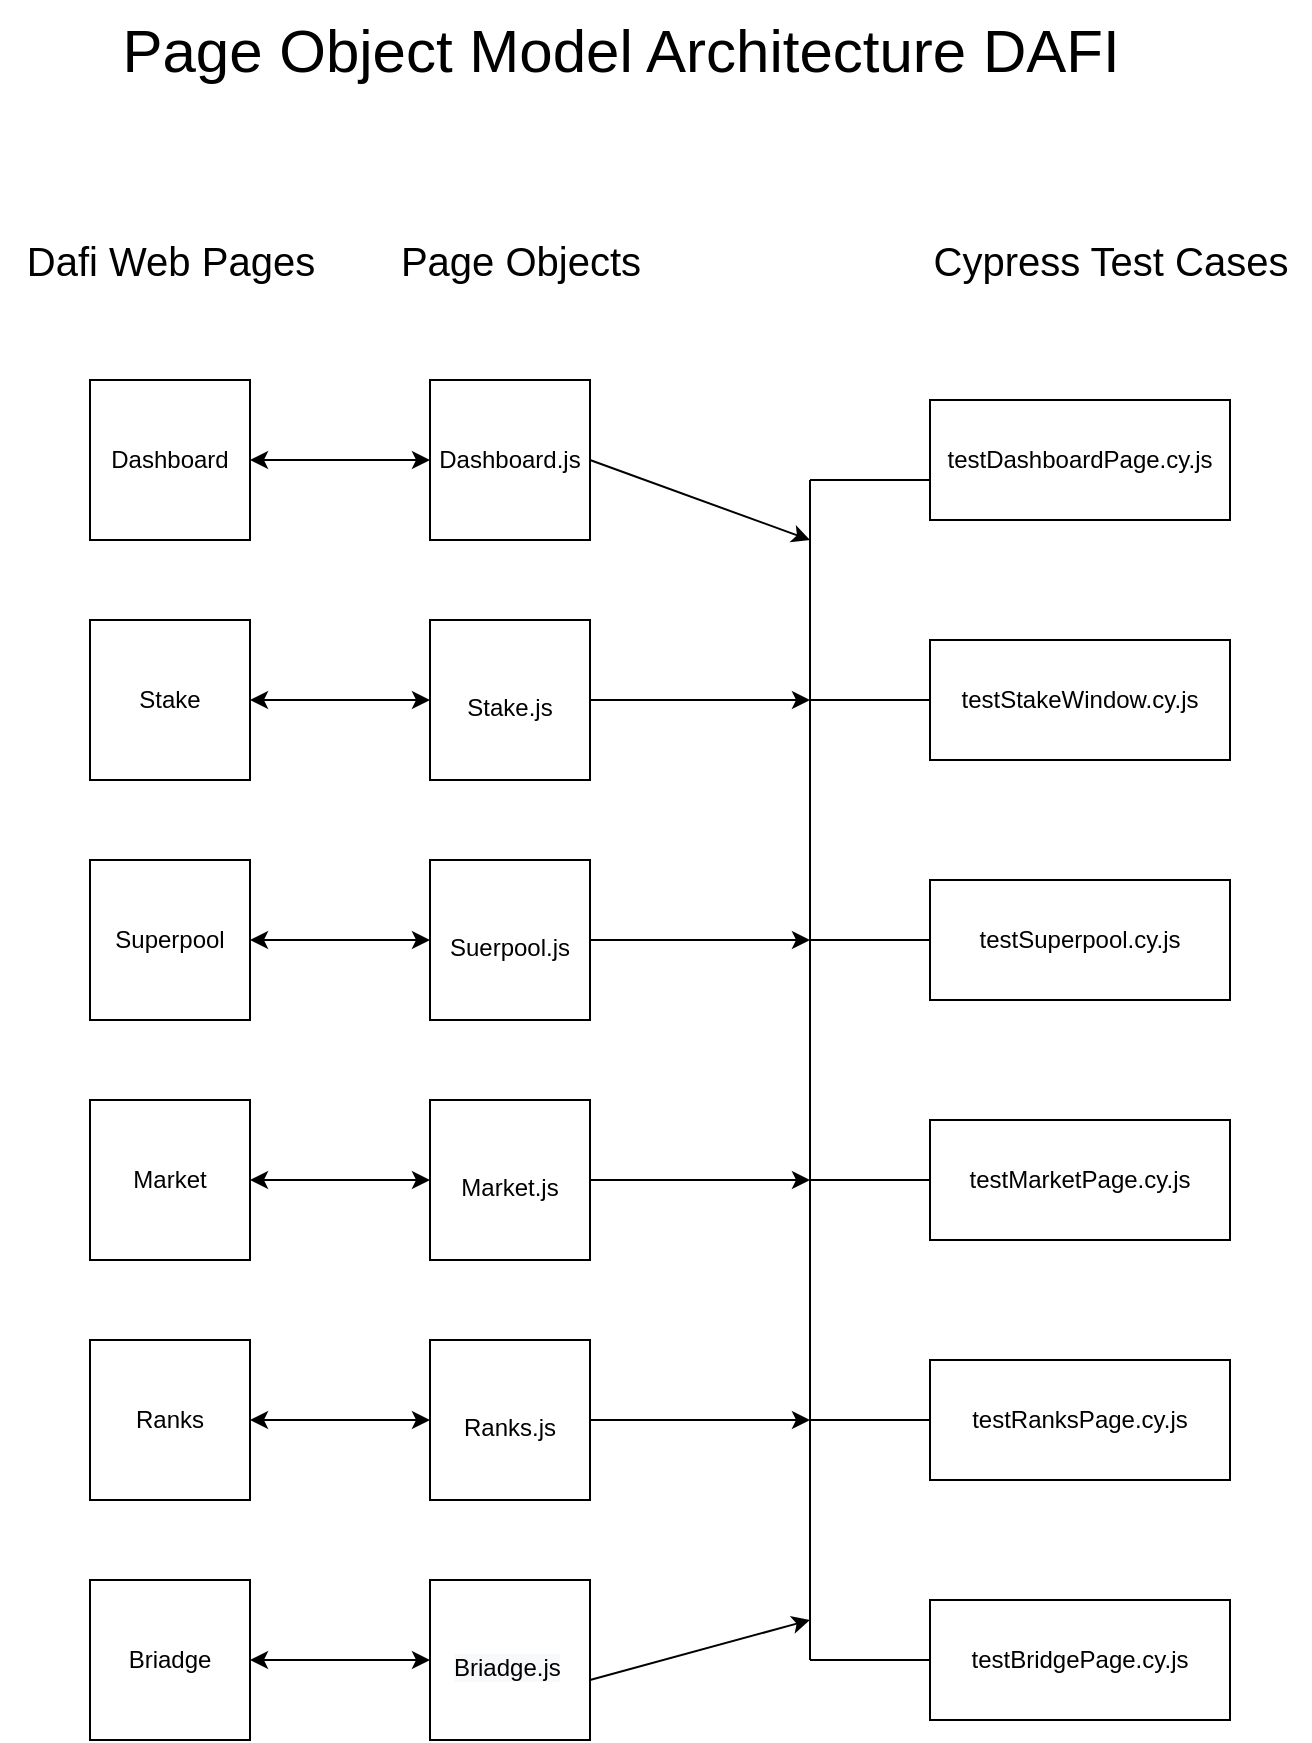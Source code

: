 <mxfile version="20.2.6" type="device"><diagram id="r8-OMim3314Fn-XKIsGh" name="Page-1"><mxGraphModel dx="1303" dy="780" grid="1" gridSize="10" guides="1" tooltips="1" connect="1" arrows="1" fold="1" page="1" pageScale="1" pageWidth="850" pageHeight="1100" math="0" shadow="0"><root><mxCell id="0"/><mxCell id="1" parent="0"/><mxCell id="py0IjNT9vsPwqggBbTwo-1" value="Dashboard" style="whiteSpace=wrap;html=1;aspect=fixed;" vertex="1" parent="1"><mxGeometry x="160" y="230" width="80" height="80" as="geometry"/></mxCell><mxCell id="py0IjNT9vsPwqggBbTwo-2" value="Stake" style="whiteSpace=wrap;html=1;aspect=fixed;" vertex="1" parent="1"><mxGeometry x="160" y="350" width="80" height="80" as="geometry"/></mxCell><mxCell id="py0IjNT9vsPwqggBbTwo-3" value="Superpool" style="whiteSpace=wrap;html=1;aspect=fixed;" vertex="1" parent="1"><mxGeometry x="160" y="470" width="80" height="80" as="geometry"/></mxCell><mxCell id="py0IjNT9vsPwqggBbTwo-4" value="Market" style="whiteSpace=wrap;html=1;aspect=fixed;" vertex="1" parent="1"><mxGeometry x="160" y="590" width="80" height="80" as="geometry"/></mxCell><mxCell id="py0IjNT9vsPwqggBbTwo-5" value="Ranks" style="whiteSpace=wrap;html=1;aspect=fixed;" vertex="1" parent="1"><mxGeometry x="160" y="710" width="80" height="80" as="geometry"/></mxCell><mxCell id="py0IjNT9vsPwqggBbTwo-6" value="Briadge" style="whiteSpace=wrap;html=1;aspect=fixed;" vertex="1" parent="1"><mxGeometry x="160" y="830" width="80" height="80" as="geometry"/></mxCell><mxCell id="py0IjNT9vsPwqggBbTwo-7" value="&lt;font style=&quot;font-size: 20px;&quot;&gt;Dafi Web Pages&lt;/font&gt;" style="text;html=1;align=center;verticalAlign=middle;resizable=0;points=[];autosize=1;strokeColor=none;fillColor=none;" vertex="1" parent="1"><mxGeometry x="115" y="150" width="170" height="40" as="geometry"/></mxCell><mxCell id="py0IjNT9vsPwqggBbTwo-8" value="Dashboard.js" style="whiteSpace=wrap;html=1;aspect=fixed;" vertex="1" parent="1"><mxGeometry x="330" y="230" width="80" height="80" as="geometry"/></mxCell><mxCell id="py0IjNT9vsPwqggBbTwo-9" value="&lt;font style=&quot;font-size: 12px;&quot;&gt;Stake.js&lt;/font&gt;" style="whiteSpace=wrap;html=1;aspect=fixed;fontSize=20;" vertex="1" parent="1"><mxGeometry x="330" y="350" width="80" height="80" as="geometry"/></mxCell><mxCell id="py0IjNT9vsPwqggBbTwo-10" value="&lt;font style=&quot;font-size: 12px;&quot;&gt;Suerpool.js&lt;/font&gt;" style="whiteSpace=wrap;html=1;aspect=fixed;fontSize=20;" vertex="1" parent="1"><mxGeometry x="330" y="470" width="80" height="80" as="geometry"/></mxCell><mxCell id="py0IjNT9vsPwqggBbTwo-11" value="&lt;font style=&quot;font-size: 12px;&quot;&gt;Market.js&lt;/font&gt;" style="whiteSpace=wrap;html=1;aspect=fixed;fontSize=20;" vertex="1" parent="1"><mxGeometry x="330" y="590" width="80" height="80" as="geometry"/></mxCell><mxCell id="py0IjNT9vsPwqggBbTwo-12" value="&lt;font style=&quot;font-size: 12px;&quot;&gt;Ranks.js&lt;/font&gt;" style="whiteSpace=wrap;html=1;aspect=fixed;fontSize=20;" vertex="1" parent="1"><mxGeometry x="330" y="710" width="80" height="80" as="geometry"/></mxCell><mxCell id="py0IjNT9vsPwqggBbTwo-13" value="" style="whiteSpace=wrap;html=1;aspect=fixed;fontSize=20;" vertex="1" parent="1"><mxGeometry x="330" y="830" width="80" height="80" as="geometry"/></mxCell><mxCell id="py0IjNT9vsPwqggBbTwo-14" value="&lt;span style=&quot;color: rgb(0, 0, 0); font-family: Helvetica; font-size: 12px; font-style: normal; font-variant-ligatures: normal; font-variant-caps: normal; font-weight: 400; letter-spacing: normal; orphans: 2; text-align: center; text-indent: 0px; text-transform: none; widows: 2; word-spacing: 0px; -webkit-text-stroke-width: 0px; background-color: rgb(248, 249, 250); text-decoration-thickness: initial; text-decoration-style: initial; text-decoration-color: initial; float: none; display: inline !important;&quot;&gt;Briadge.js&lt;/span&gt;" style="text;whiteSpace=wrap;html=1;fontSize=12;" vertex="1" parent="1"><mxGeometry x="340" y="860" width="70" height="40" as="geometry"/></mxCell><mxCell id="py0IjNT9vsPwqggBbTwo-15" value="&lt;font style=&quot;font-size: 20px;&quot;&gt;Page Objects&lt;/font&gt;" style="text;html=1;align=center;verticalAlign=middle;resizable=0;points=[];autosize=1;strokeColor=none;fillColor=none;" vertex="1" parent="1"><mxGeometry x="305" y="150" width="140" height="40" as="geometry"/></mxCell><mxCell id="py0IjNT9vsPwqggBbTwo-16" value="testDashboardPage.cy.js" style="rounded=0;whiteSpace=wrap;html=1;fontSize=12;" vertex="1" parent="1"><mxGeometry x="580" y="240" width="150" height="60" as="geometry"/></mxCell><mxCell id="py0IjNT9vsPwqggBbTwo-17" value="testStakeWindow.cy.js" style="rounded=0;whiteSpace=wrap;html=1;fontSize=12;" vertex="1" parent="1"><mxGeometry x="580" y="360" width="150" height="60" as="geometry"/></mxCell><mxCell id="py0IjNT9vsPwqggBbTwo-18" value="testSuperpool.cy.js" style="rounded=0;whiteSpace=wrap;html=1;fontSize=12;" vertex="1" parent="1"><mxGeometry x="580" y="480" width="150" height="60" as="geometry"/></mxCell><mxCell id="py0IjNT9vsPwqggBbTwo-19" value="testMarketPage.cy.js" style="rounded=0;whiteSpace=wrap;html=1;fontSize=12;" vertex="1" parent="1"><mxGeometry x="580" y="600" width="150" height="60" as="geometry"/></mxCell><mxCell id="py0IjNT9vsPwqggBbTwo-20" value="testRanksPage.cy.js" style="rounded=0;whiteSpace=wrap;html=1;fontSize=12;" vertex="1" parent="1"><mxGeometry x="580" y="720" width="150" height="60" as="geometry"/></mxCell><mxCell id="py0IjNT9vsPwqggBbTwo-21" value="testBridgePage.cy.js" style="rounded=0;whiteSpace=wrap;html=1;fontSize=12;" vertex="1" parent="1"><mxGeometry x="580" y="840" width="150" height="60" as="geometry"/></mxCell><mxCell id="py0IjNT9vsPwqggBbTwo-22" value="&lt;font style=&quot;font-size: 20px;&quot;&gt;Cypress Test Cases&lt;/font&gt;" style="text;html=1;align=center;verticalAlign=middle;resizable=0;points=[];autosize=1;strokeColor=none;fillColor=none;" vertex="1" parent="1"><mxGeometry x="570" y="150" width="200" height="40" as="geometry"/></mxCell><mxCell id="py0IjNT9vsPwqggBbTwo-24" value="" style="endArrow=classic;startArrow=classic;html=1;rounded=0;fontSize=12;fontColor=#000000;entryX=1;entryY=0.5;entryDx=0;entryDy=0;exitX=0;exitY=0.5;exitDx=0;exitDy=0;" edge="1" parent="1" source="py0IjNT9vsPwqggBbTwo-8" target="py0IjNT9vsPwqggBbTwo-1"><mxGeometry width="50" height="50" relative="1" as="geometry"><mxPoint x="440" y="520" as="sourcePoint"/><mxPoint x="490" y="470" as="targetPoint"/></mxGeometry></mxCell><mxCell id="py0IjNT9vsPwqggBbTwo-25" value="" style="endArrow=classic;startArrow=classic;html=1;rounded=0;fontSize=12;fontColor=#000000;exitX=1;exitY=0.5;exitDx=0;exitDy=0;entryX=0;entryY=0.5;entryDx=0;entryDy=0;" edge="1" parent="1" source="py0IjNT9vsPwqggBbTwo-2" target="py0IjNT9vsPwqggBbTwo-9"><mxGeometry width="50" height="50" relative="1" as="geometry"><mxPoint x="440" y="520" as="sourcePoint"/><mxPoint x="490" y="470" as="targetPoint"/></mxGeometry></mxCell><mxCell id="py0IjNT9vsPwqggBbTwo-26" value="" style="endArrow=classic;startArrow=classic;html=1;rounded=0;fontSize=12;fontColor=#000000;exitX=1;exitY=0.5;exitDx=0;exitDy=0;entryX=0;entryY=0.5;entryDx=0;entryDy=0;" edge="1" parent="1" source="py0IjNT9vsPwqggBbTwo-3" target="py0IjNT9vsPwqggBbTwo-10"><mxGeometry width="50" height="50" relative="1" as="geometry"><mxPoint x="440" y="690" as="sourcePoint"/><mxPoint x="490" y="640" as="targetPoint"/></mxGeometry></mxCell><mxCell id="py0IjNT9vsPwqggBbTwo-27" value="" style="endArrow=classic;startArrow=classic;html=1;rounded=0;fontSize=12;fontColor=#000000;exitX=1;exitY=0.5;exitDx=0;exitDy=0;" edge="1" parent="1" source="py0IjNT9vsPwqggBbTwo-4"><mxGeometry width="50" height="50" relative="1" as="geometry"><mxPoint x="440" y="690" as="sourcePoint"/><mxPoint x="330" y="630" as="targetPoint"/></mxGeometry></mxCell><mxCell id="py0IjNT9vsPwqggBbTwo-28" value="" style="endArrow=classic;startArrow=classic;html=1;rounded=0;fontSize=12;fontColor=#000000;exitX=1;exitY=0.5;exitDx=0;exitDy=0;entryX=0;entryY=0.5;entryDx=0;entryDy=0;" edge="1" parent="1" source="py0IjNT9vsPwqggBbTwo-5" target="py0IjNT9vsPwqggBbTwo-12"><mxGeometry width="50" height="50" relative="1" as="geometry"><mxPoint x="440" y="690" as="sourcePoint"/><mxPoint x="490" y="640" as="targetPoint"/></mxGeometry></mxCell><mxCell id="py0IjNT9vsPwqggBbTwo-29" value="" style="endArrow=classic;startArrow=classic;html=1;rounded=0;fontSize=12;fontColor=#000000;exitX=1;exitY=0.5;exitDx=0;exitDy=0;entryX=0;entryY=0.5;entryDx=0;entryDy=0;" edge="1" parent="1" source="py0IjNT9vsPwqggBbTwo-6" target="py0IjNT9vsPwqggBbTwo-13"><mxGeometry width="50" height="50" relative="1" as="geometry"><mxPoint x="440" y="690" as="sourcePoint"/><mxPoint x="490" y="640" as="targetPoint"/></mxGeometry></mxCell><mxCell id="py0IjNT9vsPwqggBbTwo-30" value="" style="endArrow=none;html=1;rounded=0;fontSize=12;fontColor=#000000;" edge="1" parent="1"><mxGeometry width="50" height="50" relative="1" as="geometry"><mxPoint x="520" y="870" as="sourcePoint"/><mxPoint x="520" y="280" as="targetPoint"/></mxGeometry></mxCell><mxCell id="py0IjNT9vsPwqggBbTwo-31" value="" style="endArrow=none;html=1;rounded=0;fontSize=12;fontColor=#000000;" edge="1" parent="1"><mxGeometry width="50" height="50" relative="1" as="geometry"><mxPoint x="520" y="280" as="sourcePoint"/><mxPoint x="580" y="280" as="targetPoint"/></mxGeometry></mxCell><mxCell id="py0IjNT9vsPwqggBbTwo-32" value="" style="endArrow=none;html=1;rounded=0;fontSize=12;fontColor=#000000;entryX=0;entryY=0.5;entryDx=0;entryDy=0;" edge="1" parent="1" target="py0IjNT9vsPwqggBbTwo-21"><mxGeometry width="50" height="50" relative="1" as="geometry"><mxPoint x="520" y="870" as="sourcePoint"/><mxPoint x="490" y="640" as="targetPoint"/></mxGeometry></mxCell><mxCell id="py0IjNT9vsPwqggBbTwo-33" value="" style="endArrow=none;html=1;rounded=0;fontSize=12;fontColor=#000000;entryX=0;entryY=0.5;entryDx=0;entryDy=0;" edge="1" parent="1" target="py0IjNT9vsPwqggBbTwo-17"><mxGeometry width="50" height="50" relative="1" as="geometry"><mxPoint x="520" y="390" as="sourcePoint"/><mxPoint x="490" y="640" as="targetPoint"/></mxGeometry></mxCell><mxCell id="py0IjNT9vsPwqggBbTwo-34" value="" style="endArrow=none;html=1;rounded=0;fontSize=12;fontColor=#000000;entryX=0;entryY=0.5;entryDx=0;entryDy=0;" edge="1" parent="1" target="py0IjNT9vsPwqggBbTwo-18"><mxGeometry width="50" height="50" relative="1" as="geometry"><mxPoint x="520" y="510" as="sourcePoint"/><mxPoint x="490" y="640" as="targetPoint"/></mxGeometry></mxCell><mxCell id="py0IjNT9vsPwqggBbTwo-35" value="" style="endArrow=none;html=1;rounded=0;fontSize=12;fontColor=#000000;entryX=0;entryY=0.5;entryDx=0;entryDy=0;" edge="1" parent="1" target="py0IjNT9vsPwqggBbTwo-19"><mxGeometry width="50" height="50" relative="1" as="geometry"><mxPoint x="520" y="630" as="sourcePoint"/><mxPoint x="490" y="640" as="targetPoint"/></mxGeometry></mxCell><mxCell id="py0IjNT9vsPwqggBbTwo-36" value="" style="endArrow=none;html=1;rounded=0;fontSize=12;fontColor=#000000;entryX=0;entryY=0.5;entryDx=0;entryDy=0;" edge="1" parent="1" target="py0IjNT9vsPwqggBbTwo-20"><mxGeometry width="50" height="50" relative="1" as="geometry"><mxPoint x="520" y="750" as="sourcePoint"/><mxPoint x="490" y="800" as="targetPoint"/></mxGeometry></mxCell><mxCell id="py0IjNT9vsPwqggBbTwo-37" value="" style="endArrow=classic;html=1;rounded=0;fontSize=12;fontColor=#000000;exitX=1;exitY=0.5;exitDx=0;exitDy=0;" edge="1" parent="1" source="py0IjNT9vsPwqggBbTwo-14"><mxGeometry width="50" height="50" relative="1" as="geometry"><mxPoint x="440" y="690" as="sourcePoint"/><mxPoint x="520" y="850" as="targetPoint"/></mxGeometry></mxCell><mxCell id="py0IjNT9vsPwqggBbTwo-38" value="" style="endArrow=classic;html=1;rounded=0;fontSize=12;fontColor=#000000;exitX=1;exitY=0.5;exitDx=0;exitDy=0;" edge="1" parent="1" source="py0IjNT9vsPwqggBbTwo-8"><mxGeometry width="50" height="50" relative="1" as="geometry"><mxPoint x="440" y="520" as="sourcePoint"/><mxPoint x="520" y="310" as="targetPoint"/></mxGeometry></mxCell><mxCell id="py0IjNT9vsPwqggBbTwo-43" value="" style="endArrow=classic;html=1;rounded=0;fontSize=12;fontColor=#000000;exitX=1;exitY=0.5;exitDx=0;exitDy=0;" edge="1" parent="1" source="py0IjNT9vsPwqggBbTwo-9"><mxGeometry width="50" height="50" relative="1" as="geometry"><mxPoint x="440" y="690" as="sourcePoint"/><mxPoint x="520" y="390" as="targetPoint"/></mxGeometry></mxCell><mxCell id="py0IjNT9vsPwqggBbTwo-44" value="" style="endArrow=classic;html=1;rounded=0;fontSize=12;fontColor=#000000;exitX=1;exitY=0.5;exitDx=0;exitDy=0;" edge="1" parent="1" source="py0IjNT9vsPwqggBbTwo-12"><mxGeometry width="50" height="50" relative="1" as="geometry"><mxPoint x="440" y="690" as="sourcePoint"/><mxPoint x="520" y="750" as="targetPoint"/></mxGeometry></mxCell><mxCell id="py0IjNT9vsPwqggBbTwo-45" value="" style="endArrow=classic;html=1;rounded=0;fontSize=12;fontColor=#000000;exitX=1;exitY=0.5;exitDx=0;exitDy=0;" edge="1" parent="1" source="py0IjNT9vsPwqggBbTwo-11"><mxGeometry width="50" height="50" relative="1" as="geometry"><mxPoint x="440" y="690" as="sourcePoint"/><mxPoint x="520" y="630" as="targetPoint"/></mxGeometry></mxCell><mxCell id="py0IjNT9vsPwqggBbTwo-46" value="" style="endArrow=classic;html=1;rounded=0;fontSize=12;fontColor=#000000;exitX=1;exitY=0.5;exitDx=0;exitDy=0;" edge="1" parent="1" source="py0IjNT9vsPwqggBbTwo-10"><mxGeometry width="50" height="50" relative="1" as="geometry"><mxPoint x="440" y="690" as="sourcePoint"/><mxPoint x="520" y="510" as="targetPoint"/></mxGeometry></mxCell><mxCell id="py0IjNT9vsPwqggBbTwo-47" value="&lt;font style=&quot;font-size: 30px;&quot;&gt;Page Object Model Architecture DAFI&lt;/font&gt;" style="text;html=1;align=center;verticalAlign=middle;resizable=0;points=[];autosize=1;strokeColor=none;fillColor=none;fontSize=12;fontColor=#000000;" vertex="1" parent="1"><mxGeometry x="165" y="40" width="520" height="50" as="geometry"/></mxCell></root></mxGraphModel></diagram></mxfile>